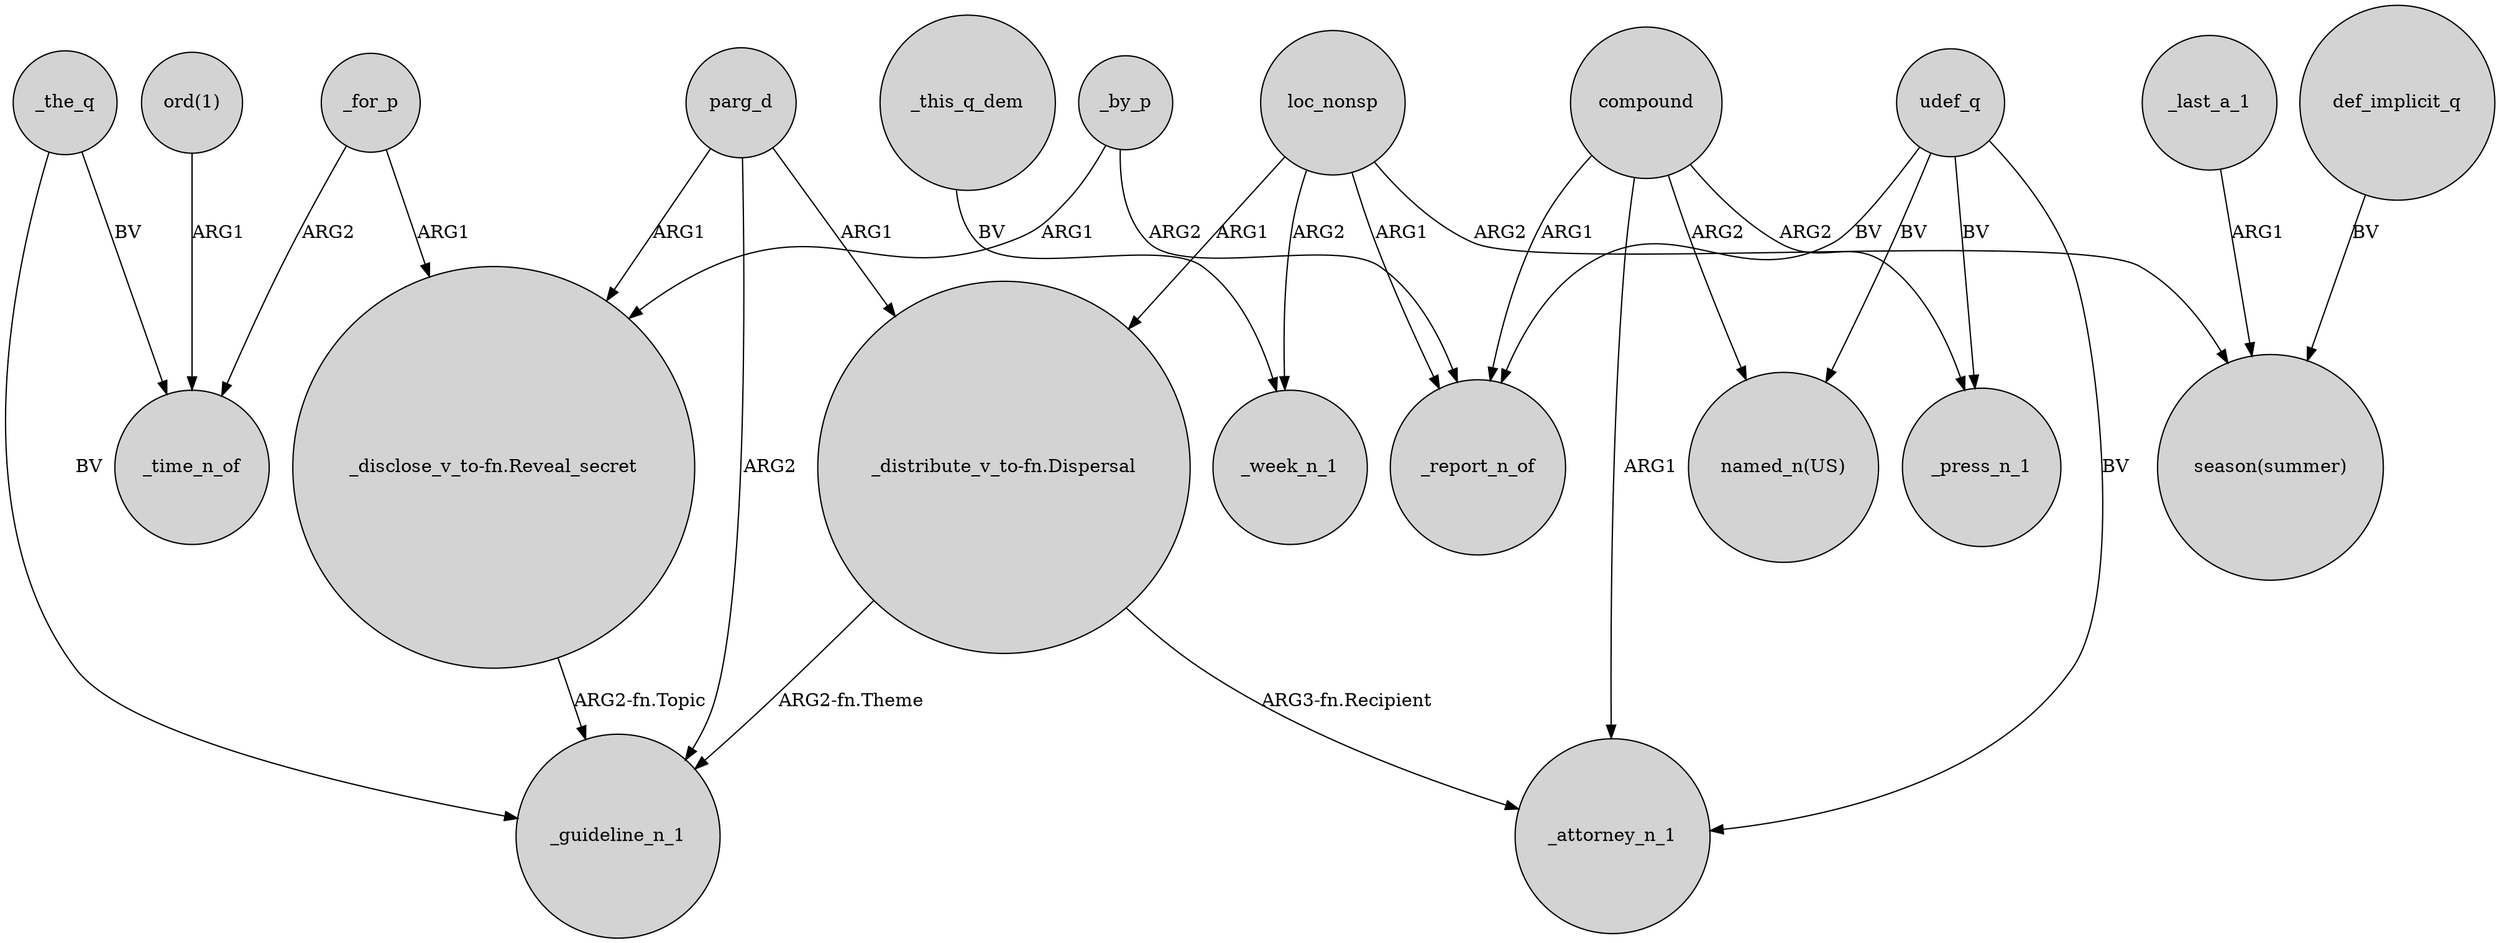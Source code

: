 digraph {
	node [shape=circle style=filled]
	_by_p -> "_disclose_v_to-fn.Reveal_secret" [label=ARG1]
	parg_d -> _guideline_n_1 [label=ARG2]
	compound -> _report_n_of [label=ARG1]
	parg_d -> "_distribute_v_to-fn.Dispersal" [label=ARG1]
	udef_q -> "named_n(US)" [label=BV]
	udef_q -> _press_n_1 [label=BV]
	"_distribute_v_to-fn.Dispersal" -> _attorney_n_1 [label="ARG3-fn.Recipient"]
	udef_q -> _report_n_of [label=BV]
	_for_p -> "_disclose_v_to-fn.Reveal_secret" [label=ARG1]
	loc_nonsp -> _report_n_of [label=ARG1]
	_for_p -> _time_n_of [label=ARG2]
	compound -> "named_n(US)" [label=ARG2]
	"_disclose_v_to-fn.Reveal_secret" -> _guideline_n_1 [label="ARG2-fn.Topic"]
	_last_a_1 -> "season(summer)" [label=ARG1]
	parg_d -> "_disclose_v_to-fn.Reveal_secret" [label=ARG1]
	_this_q_dem -> _week_n_1 [label=BV]
	udef_q -> _attorney_n_1 [label=BV]
	loc_nonsp -> _week_n_1 [label=ARG2]
	_the_q -> _time_n_of [label=BV]
	"_distribute_v_to-fn.Dispersal" -> _guideline_n_1 [label="ARG2-fn.Theme"]
	def_implicit_q -> "season(summer)" [label=BV]
	_the_q -> _guideline_n_1 [label=BV]
	compound -> _attorney_n_1 [label=ARG1]
	loc_nonsp -> "season(summer)" [label=ARG2]
	compound -> _press_n_1 [label=ARG2]
	"ord(1)" -> _time_n_of [label=ARG1]
	_by_p -> _report_n_of [label=ARG2]
	loc_nonsp -> "_distribute_v_to-fn.Dispersal" [label=ARG1]
}
